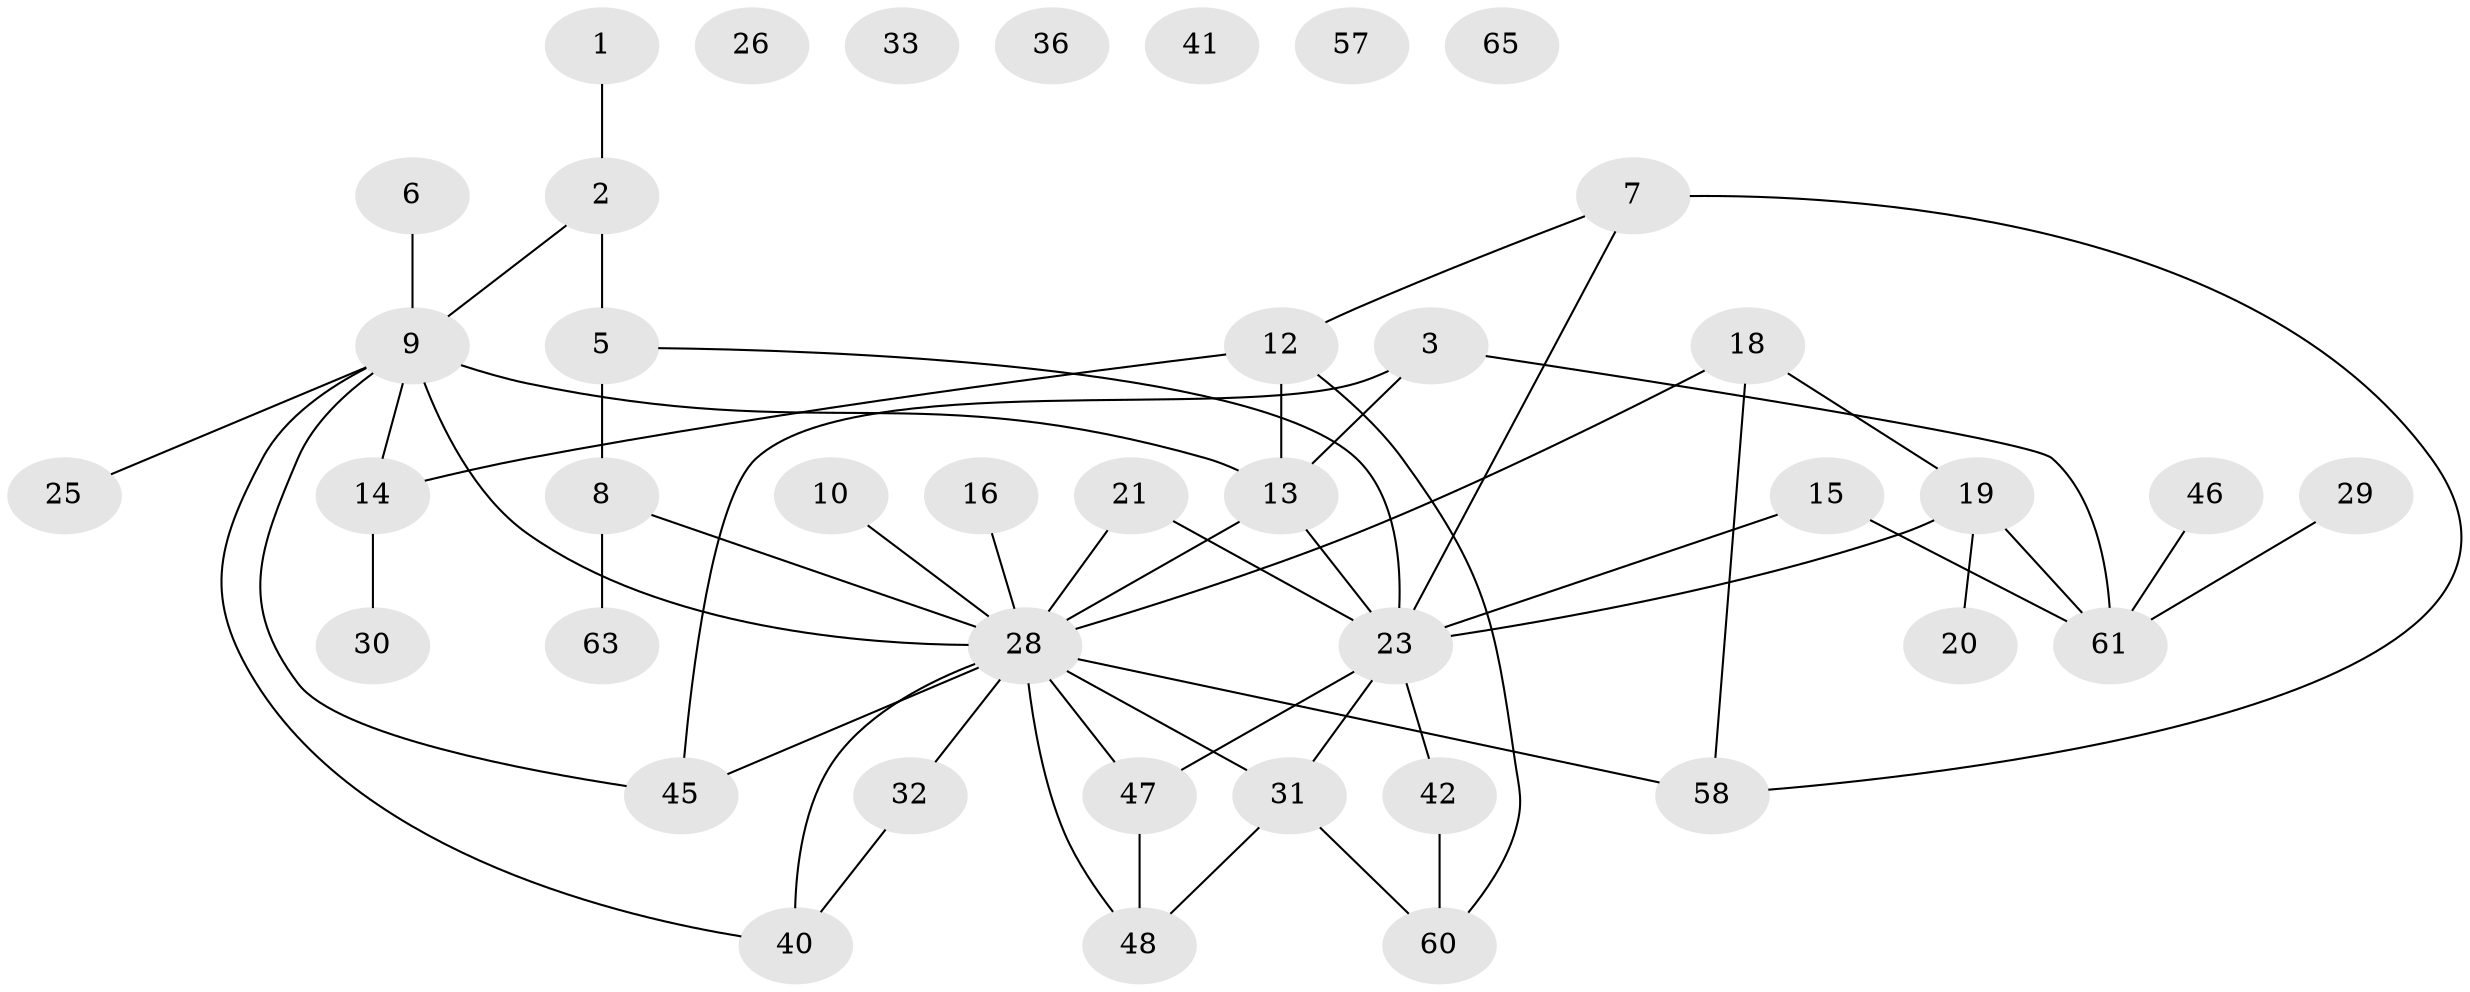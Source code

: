 // original degree distribution, {1: 0.21739130434782608, 2: 0.2028985507246377, 3: 0.2028985507246377, 4: 0.13043478260869565, 5: 0.07246376811594203, 0: 0.08695652173913043, 6: 0.07246376811594203, 8: 0.014492753623188406}
// Generated by graph-tools (version 1.1) at 2025/16/03/04/25 18:16:29]
// undirected, 41 vertices, 55 edges
graph export_dot {
graph [start="1"]
  node [color=gray90,style=filled];
  1;
  2 [super="+11"];
  3 [super="+4"];
  5;
  6;
  7;
  8 [super="+27"];
  9 [super="+37+17"];
  10 [super="+67"];
  12 [super="+34"];
  13 [super="+24"];
  14;
  15 [super="+44"];
  16;
  18 [super="+55"];
  19 [super="+53"];
  20;
  21;
  23 [super="+54"];
  25;
  26;
  28 [super="+64+39+50"];
  29;
  30;
  31 [super="+66"];
  32;
  33;
  36;
  40 [super="+56"];
  41;
  42;
  45 [super="+62+51"];
  46;
  47 [super="+49"];
  48 [super="+52"];
  57;
  58;
  60;
  61;
  63;
  65;
  1 -- 2;
  2 -- 5;
  2 -- 9;
  3 -- 45;
  3 -- 61;
  3 -- 13;
  5 -- 8;
  5 -- 23;
  6 -- 9;
  7 -- 58;
  7 -- 12;
  7 -- 23;
  8 -- 28 [weight=2];
  8 -- 63 [weight=2];
  9 -- 28 [weight=2];
  9 -- 40;
  9 -- 13;
  9 -- 14;
  9 -- 45;
  9 -- 25;
  10 -- 28;
  12 -- 13;
  12 -- 60;
  12 -- 14;
  13 -- 28;
  13 -- 23;
  14 -- 30;
  15 -- 61;
  15 -- 23;
  16 -- 28;
  18 -- 19;
  18 -- 58;
  18 -- 28 [weight=2];
  19 -- 20;
  19 -- 61;
  19 -- 23;
  21 -- 23;
  21 -- 28 [weight=2];
  23 -- 31;
  23 -- 47;
  23 -- 42;
  28 -- 45;
  28 -- 32;
  28 -- 40;
  28 -- 58;
  28 -- 31;
  28 -- 47 [weight=2];
  28 -- 48;
  29 -- 61;
  31 -- 60;
  31 -- 48;
  32 -- 40;
  42 -- 60;
  46 -- 61;
  47 -- 48;
}
